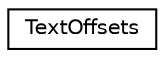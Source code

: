 digraph "Graphical Class Hierarchy"
{
  edge [fontname="Helvetica",fontsize="10",labelfontname="Helvetica",labelfontsize="10"];
  node [fontname="Helvetica",fontsize="10",shape=record];
  rankdir="LR";
  Node1 [label="TextOffsets",height=0.2,width=0.4,color="black", fillcolor="white", style="filled",URL="$struct_text_offsets.html"];
}
